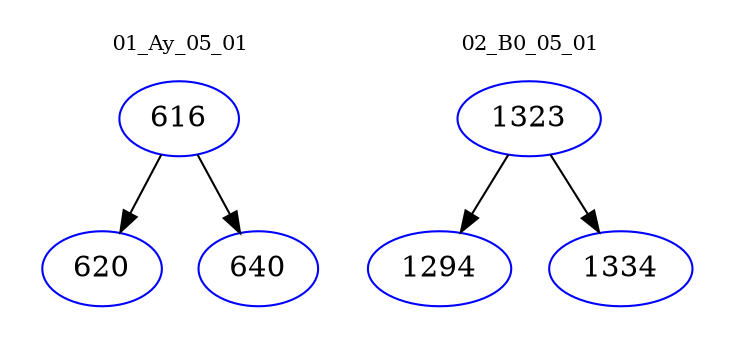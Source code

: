 digraph{
subgraph cluster_0 {
color = white
label = "01_Ay_05_01";
fontsize=10;
T0_616 [label="616", color="blue"]
T0_616 -> T0_620 [color="black"]
T0_620 [label="620", color="blue"]
T0_616 -> T0_640 [color="black"]
T0_640 [label="640", color="blue"]
}
subgraph cluster_1 {
color = white
label = "02_B0_05_01";
fontsize=10;
T1_1323 [label="1323", color="blue"]
T1_1323 -> T1_1294 [color="black"]
T1_1294 [label="1294", color="blue"]
T1_1323 -> T1_1334 [color="black"]
T1_1334 [label="1334", color="blue"]
}
}
